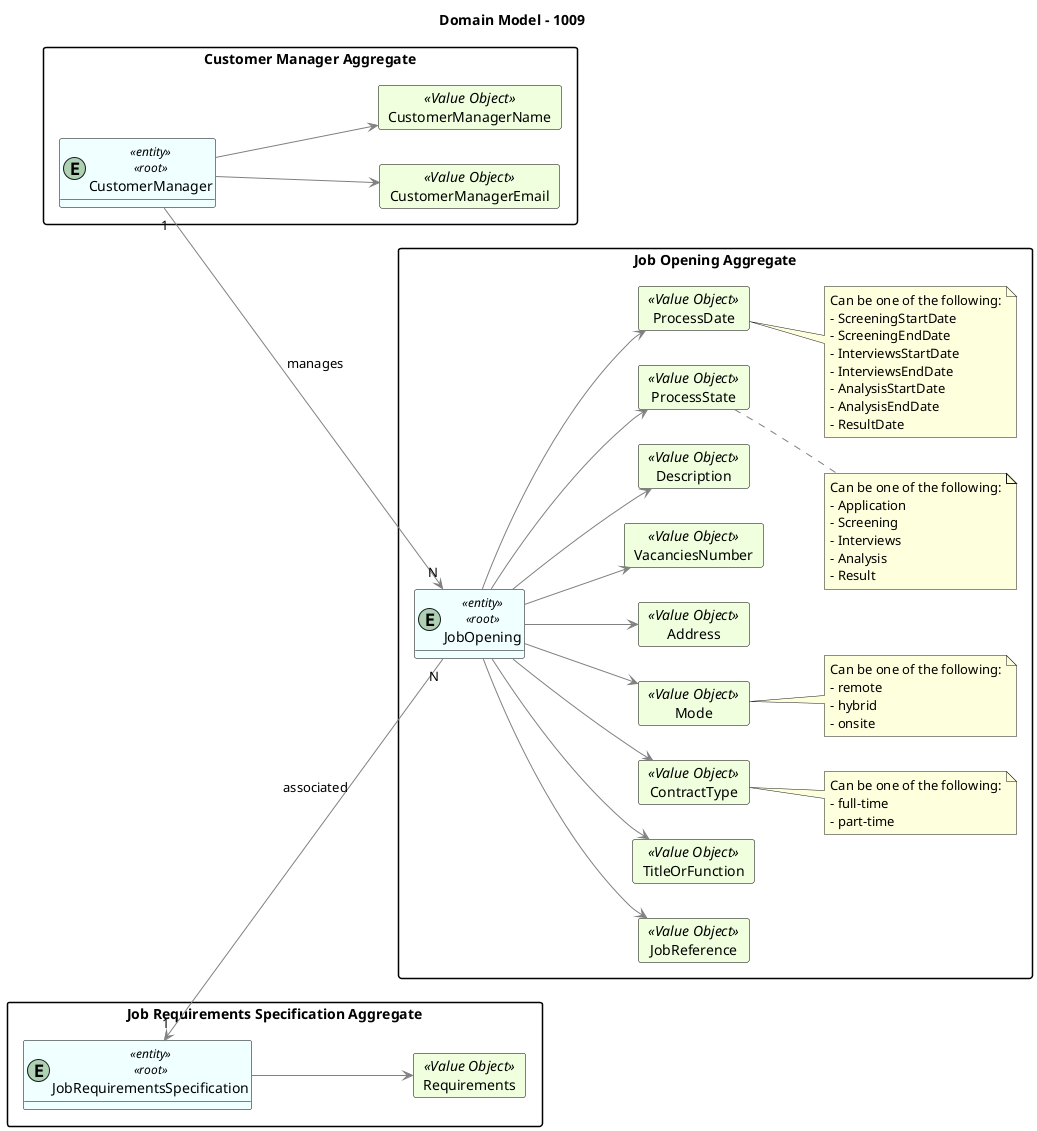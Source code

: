 @startuml
hide methods
left to right direction
'skinparam linetype ortho

Title "Domain Model - 1009"

skinparam class {
    LifeLineBorderColor DarkBlue
    LifeLineBackgroundColor APPLICATION
    BackgroundColor #F0FFFF
    ArrowColor grey
    BorderColor black
}

skinparam packageStyle rectangle

skinparam card {
    LifeLineBorderColor Green
    LifeLineBackgroundColor APPLICATION
    BackgroundColor #F0FFDD
    ArrowColor DarkGrey
    BorderColor Black
}

package "Customer Manager Aggregate"{
entity CustomerManager <<entity>><<root>>

    card CustomerManagerEmail <<Value Object>> {
    }
    card CustomerManagerName <<Value Object>> {
    }

    CustomerManager --> CustomerManagerEmail
    CustomerManager --> CustomerManagerName
}

package "Job Opening Aggregate"{
entity JobOpening <<entity>><<root>>

    card JobReference <<Value Object>> {
    }
    card TitleOrFunction <<Value Object>> {
    }
    card ContractType <<Value Object>> {
    }
    card Mode <<Value Object>> {
    }
    card Address <<Value Object>> {
    }
    card VacanciesNumber <<Value Object>> {
    }
    card Description <<Value Object>> {
    }
    card ProcessState <<Value Object>> {
    }
    card ProcessDate <<Value Object>> {
    }

    JobOpening --> JobReference
    JobOpening --> TitleOrFunction
    JobOpening --> ContractType
    JobOpening --> Mode
    JobOpening --> Address
    JobOpening --> VacanciesNumber
    JobOpening --> Description
    JobOpening --> ProcessState
    JobOpening --> ProcessDate

    note right of ContractType
        Can be one of the following:
        - full-time
        - part-time
    end note

    note right of Mode
         Can be one of the following:
         - remote
         - hybrid
         - onsite
    end note

    note right of ProcessDate
                  Can be one of the following:
                  - ScreeningStartDate
                  - ScreeningEndDate
                  - InterviewsStartDate
                  - InterviewsEndDate
                  - AnalysisStartDate
                  - AnalysisEndDate
                  - ResultDate
    end note

    note right of ProcessState
            Can be one of the following:
            - Application
            - Screening
            - Interviews
            - Analysis
            - Result
    end note
}

package "Job Requirements Specification Aggregate"{
entity JobRequirementsSpecification <<entity>><<root>>

    card Requirements <<Value Object>>{
    }

        JobRequirementsSpecification --> Requirements

}

JobRequirementsSpecification "1" <-- "N" JobOpening : associated
CustomerManager "1" --> "N" JobOpening : manages

@enduml